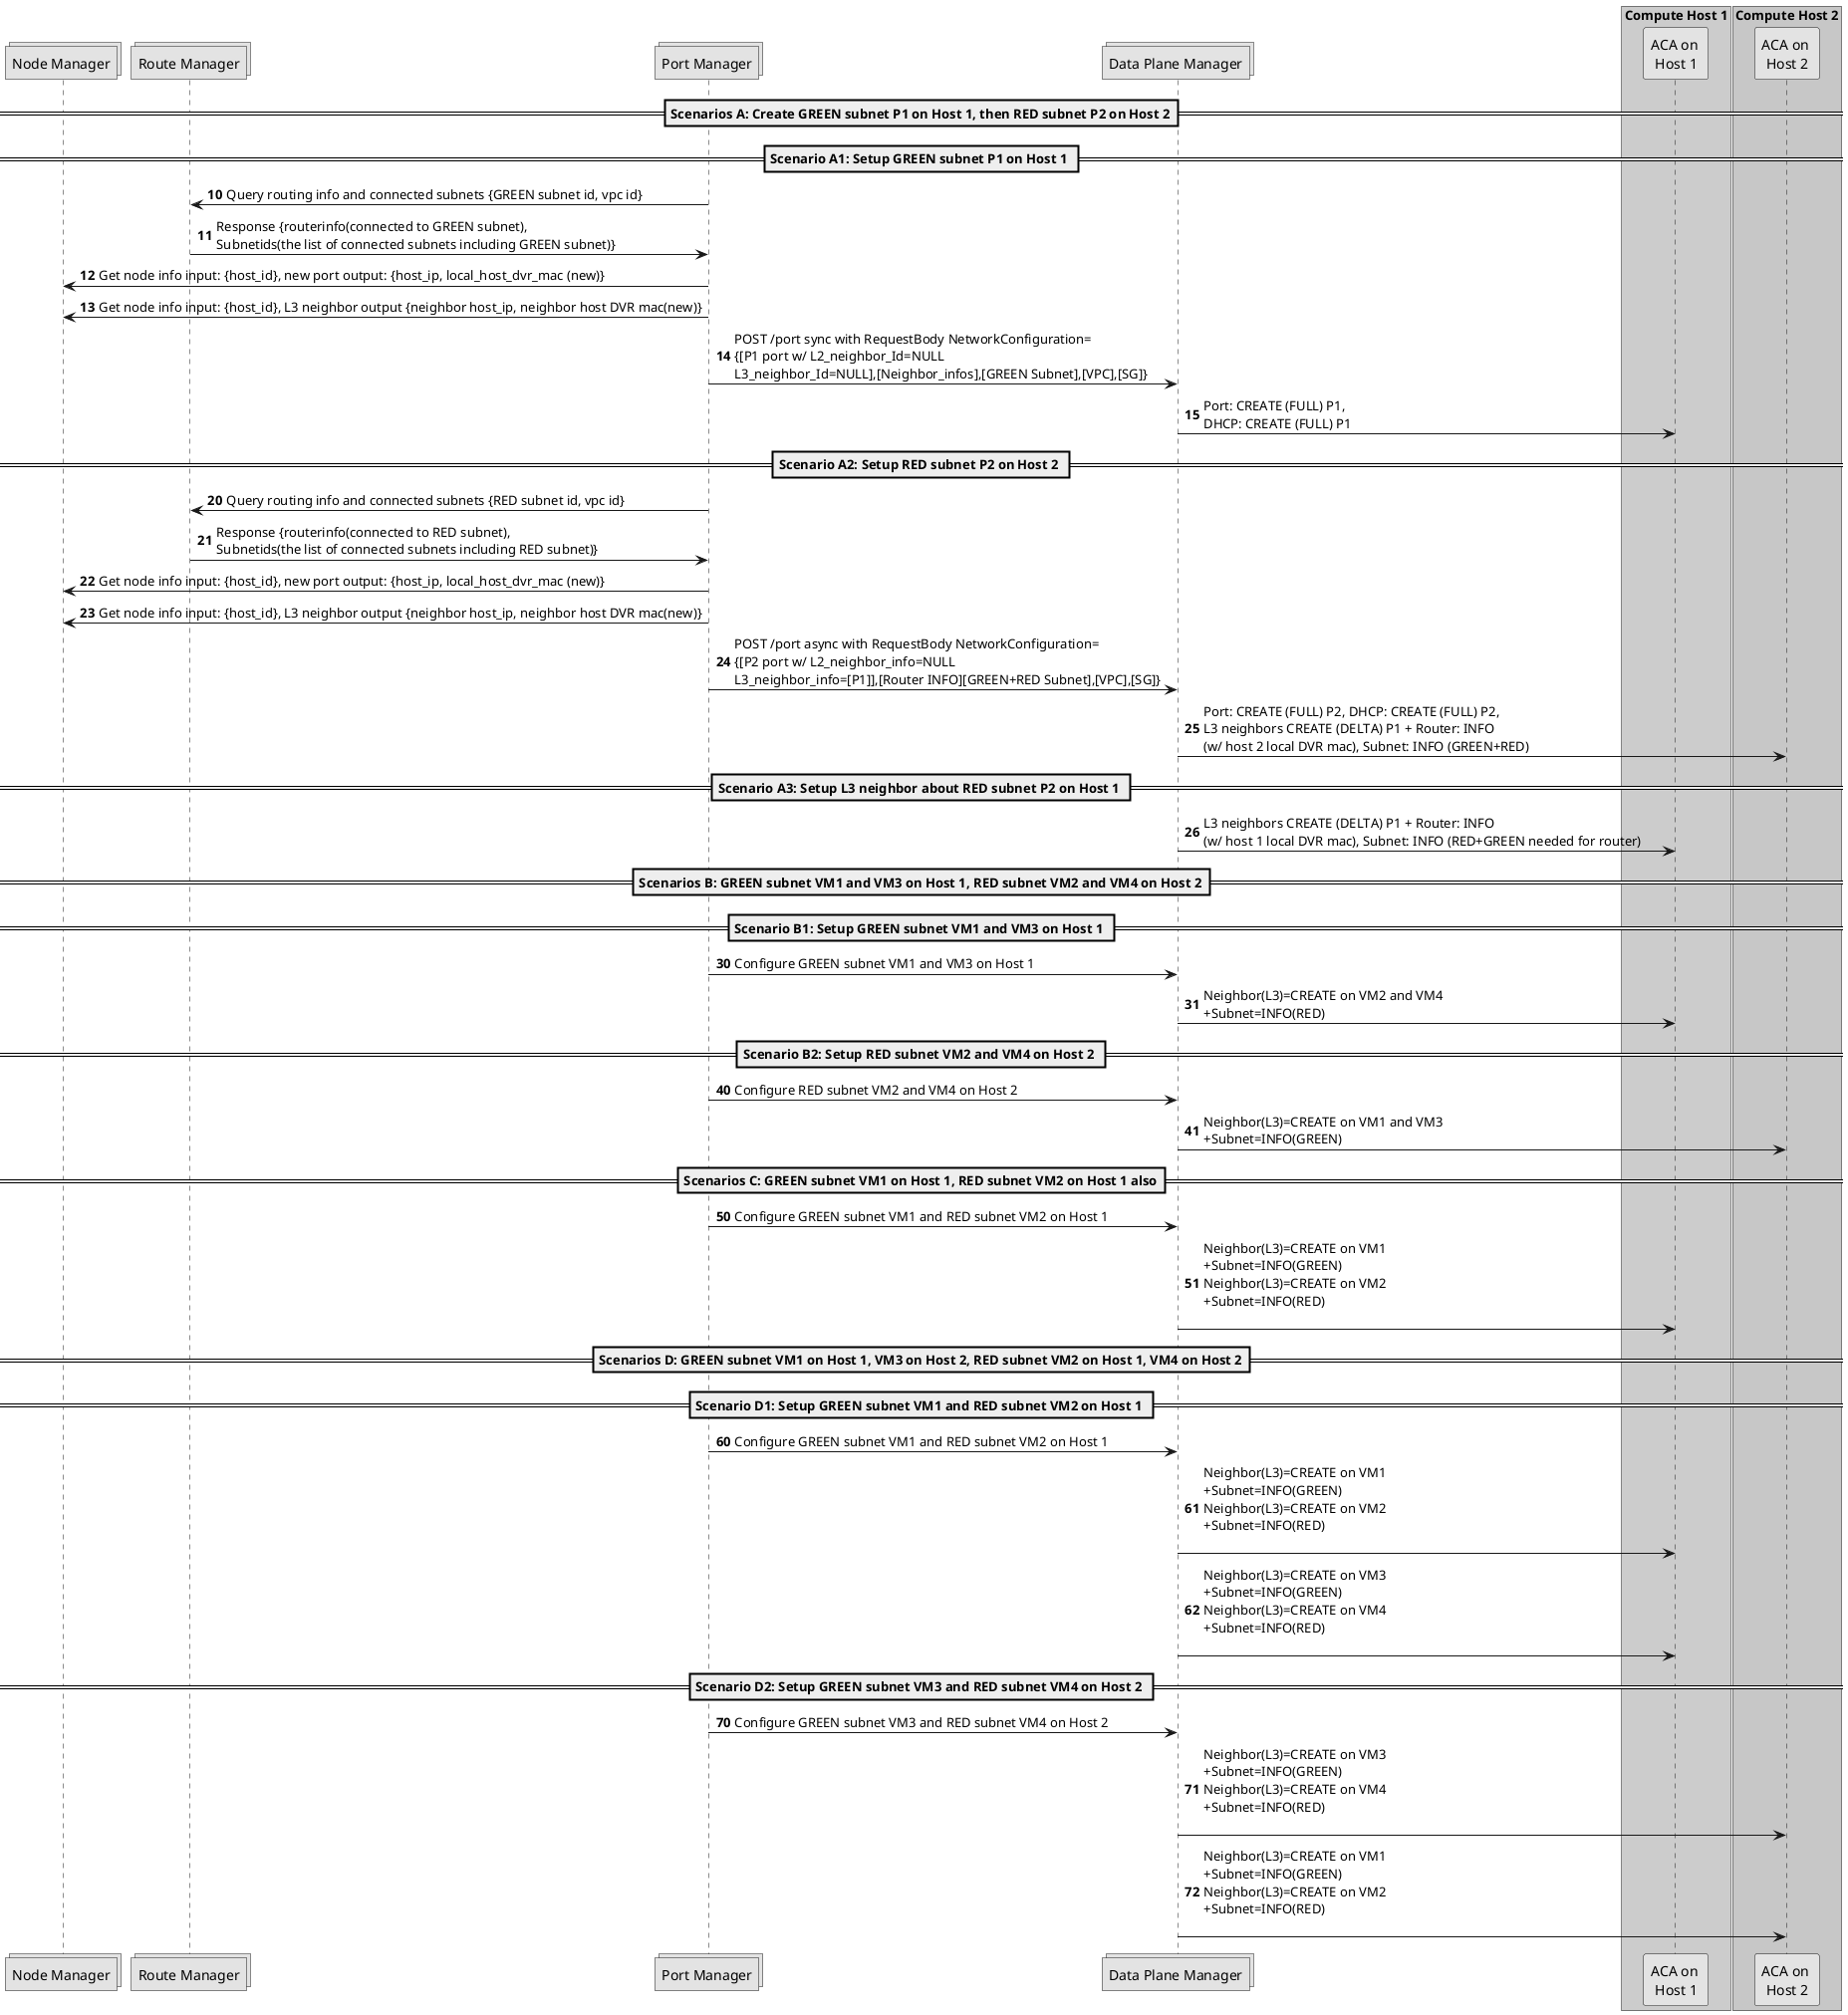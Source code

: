 ' Copyright 2019 The Alcor Authors.

' Licensed under the Apache License, Version 2.0 (the "License");
'        you may not use this file except in compliance with the License.
'        You may obtain a copy of the License at

'        http://www.apache.org/licenses/LICENSE-2.0

'        Unless required by applicable law or agreed to in writing, software
'        distributed under the License is distributed on an "AS IS" BASIS,
'        WITHOUT WARRANTIES OR CONDITIONS OF ANY KIND, either express or implied.
'        See the License for the specific language governing permissions and
'        limitations under the License.

@startuml

skinparam monochrome true

collections "Node Manager"
collections "Route Manager"
collections "Port Manager"
collections "Data Plane Manager"

box "Compute Host 1" #LightBlue
participant "ACA on \nHost 1"
end box

box "Compute Host 2" #LightGreen
participant "ACA on \nHost 2"
end box

==Scenarios A: Create GREEN subnet P1 on Host 1, then RED subnet P2 on Host 2==

==Scenario A1: Setup GREEN subnet P1 on Host 1 ==
autonumber 10
"Port Manager" -> "Route Manager": Query routing info and connected subnets {GREEN subnet id, vpc id}
"Route Manager" -> "Port Manager": Response {routerinfo(connected to GREEN subnet),\nSubnetids(the list of connected subnets including GREEN subnet)}
"Port Manager" -> "Node Manager": Get node info input: {host_id}, new port output: {host_ip, local_host_dvr_mac (new)}
"Port Manager" -> "Node Manager": Get node info input: {host_id}, L3 neighbor output {neighbor host_ip, neighbor host DVR mac(new)}
"Port Manager" -> "Data Plane Manager": POST /port sync with RequestBody NetworkConfiguration=\n{[P1 port w/ L2_neighbor_Id=NULL \nL3_neighbor_Id=NULL],[Neighbor_infos],[GREEN Subnet],[VPC],[SG]}
"Data Plane Manager" -> "ACA on \nHost 1": Port: CREATE (FULL) P1, \nDHCP: CREATE (FULL) P1

==Scenario A2: Setup RED subnet P2 on Host 2 ==
autonumber 20
"Port Manager" -> "Route Manager": Query routing info and connected subnets {RED subnet id, vpc id}
"Route Manager" -> "Port Manager": Response {routerinfo(connected to RED subnet),\nSubnetids(the list of connected subnets including RED subnet)}
"Port Manager" -> "Node Manager": Get node info input: {host_id}, new port output: {host_ip, local_host_dvr_mac (new)}
"Port Manager" -> "Node Manager": Get node info input: {host_id}, L3 neighbor output {neighbor host_ip, neighbor host DVR mac(new)}
"Port Manager" -> "Data Plane Manager": POST /port async with RequestBody NetworkConfiguration=\n{[P2 port w/ L2_neighbor_info=NULL \nL3_neighbor_info=[P1]],[Router INFO][GREEN+RED Subnet],[VPC],[SG]}
"Data Plane Manager" -> "ACA on \nHost 2": Port: CREATE (FULL) P2, DHCP: CREATE (FULL) P2, \nL3 neighbors CREATE (DELTA) P1 + Router: INFO \n(w/ host 2 local DVR mac), Subnet: INFO (GREEN+RED)

==Scenario A3: Setup L3 neighbor about RED subnet P2 on Host 1 ==
"Data Plane Manager" -> "ACA on \nHost 1": L3 neighbors CREATE (DELTA) P1 + Router: INFO \n(w/ host 1 local DVR mac), Subnet: INFO (RED+GREEN needed for router)


==Scenarios B: GREEN subnet VM1 and VM3 on Host 1, RED subnet VM2 and VM4 on Host 2==

==Scenario B1: Setup GREEN subnet VM1 and VM3 on Host 1 ==
autonumber 30
"Port Manager" -> "Data Plane Manager": Configure GREEN subnet VM1 and VM3 on Host 1
"Data Plane Manager" -> "ACA on \nHost 1": Neighbor(L3)=CREATE on VM2 and VM4\n+Subnet=INFO(RED)

==Scenario B2: Setup RED subnet VM2 and VM4 on Host 2 ==
autonumber 40
"Port Manager" -> "Data Plane Manager": Configure RED subnet VM2 and VM4 on Host 2
"Data Plane Manager" -> "ACA on \nHost 2": Neighbor(L3)=CREATE on VM1 and VM3\n+Subnet=INFO(GREEN)


==Scenarios C: GREEN subnet VM1 on Host 1, RED subnet VM2 on Host 1 also==

autonumber 50
"Port Manager" -> "Data Plane Manager": Configure GREEN subnet VM1 and RED subnet VM2 on Host 1
"Data Plane Manager" -> "ACA on \nHost 1": Neighbor(L3)=CREATE on VM1\n+Subnet=INFO(GREEN)\nNeighbor(L3)=CREATE on VM2\n+Subnet=INFO(RED)\n


==Scenarios D: GREEN subnet VM1 on Host 1, VM3 on Host 2, RED subnet VM2 on Host 1, VM4 on Host 2==

==Scenario D1: Setup GREEN subnet VM1 and RED subnet VM2 on Host 1 ==
autonumber 60
"Port Manager" -> "Data Plane Manager": Configure GREEN subnet VM1 and RED subnet VM2 on Host 1
"Data Plane Manager" -> "ACA on \nHost 1": Neighbor(L3)=CREATE on VM1\n+Subnet=INFO(GREEN)\nNeighbor(L3)=CREATE on VM2\n+Subnet=INFO(RED)\n
"Data Plane Manager" -> "ACA on \nHost 1": Neighbor(L3)=CREATE on VM3\n+Subnet=INFO(GREEN)\nNeighbor(L3)=CREATE on VM4\n+Subnet=INFO(RED)\n

==Scenario D2: Setup GREEN subnet VM3 and RED subnet VM4 on Host 2 ==
autonumber 70
"Port Manager" -> "Data Plane Manager": Configure GREEN subnet VM3 and RED subnet VM4 on Host 2
"Data Plane Manager" -> "ACA on \nHost 2": Neighbor(L3)=CREATE on VM3\n+Subnet=INFO(GREEN)\nNeighbor(L3)=CREATE on VM4\n+Subnet=INFO(RED)\n
"Data Plane Manager" -> "ACA on \nHost 2": Neighbor(L3)=CREATE on VM1\n+Subnet=INFO(GREEN)\nNeighbor(L3)=CREATE on VM2\n+Subnet=INFO(RED)\n



@enduml

